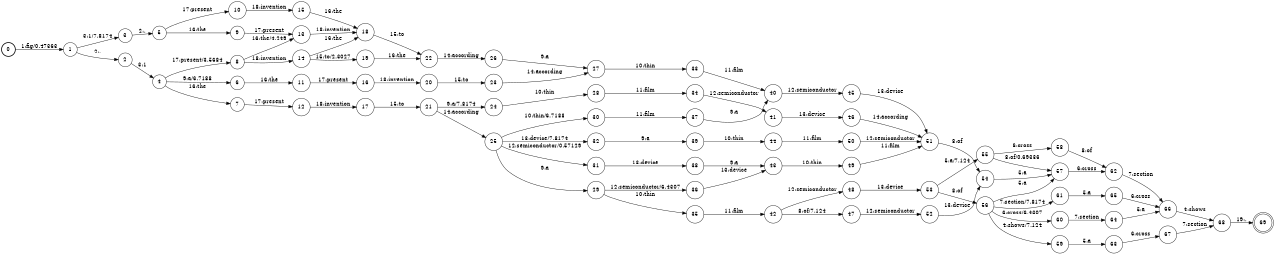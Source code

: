digraph FST {
rankdir = LR;
size = "8.5,11";
label = "";
center = 1;
orientation = Portrait;
ranksep = "0.4";
nodesep = "0.25";
0 [label = "0", shape = circle, style = bold, fontsize = 14]
	0 -> 1 [label = "1:fig/0.47363", fontsize = 14];
1 [label = "1", shape = circle, style = solid, fontsize = 14]
	1 -> 2 [label = "2:.", fontsize = 14];
	1 -> 3 [label = "3:1/7.8174", fontsize = 14];
2 [label = "2", shape = circle, style = solid, fontsize = 14]
	2 -> 4 [label = "3:1", fontsize = 14];
3 [label = "3", shape = circle, style = solid, fontsize = 14]
	3 -> 5 [label = "2:.", fontsize = 14];
4 [label = "4", shape = circle, style = solid, fontsize = 14]
	4 -> 6 [label = "9:a/6.7188", fontsize = 14];
	4 -> 7 [label = "16:the", fontsize = 14];
	4 -> 8 [label = "17:present/3.5684", fontsize = 14];
5 [label = "5", shape = circle, style = solid, fontsize = 14]
	5 -> 9 [label = "16:the", fontsize = 14];
	5 -> 10 [label = "17:present", fontsize = 14];
6 [label = "6", shape = circle, style = solid, fontsize = 14]
	6 -> 11 [label = "16:the", fontsize = 14];
7 [label = "7", shape = circle, style = solid, fontsize = 14]
	7 -> 12 [label = "17:present", fontsize = 14];
8 [label = "8", shape = circle, style = solid, fontsize = 14]
	8 -> 13 [label = "16:the/4.249", fontsize = 14];
	8 -> 14 [label = "18:invention", fontsize = 14];
9 [label = "9", shape = circle, style = solid, fontsize = 14]
	9 -> 13 [label = "17:present", fontsize = 14];
10 [label = "10", shape = circle, style = solid, fontsize = 14]
	10 -> 15 [label = "18:invention", fontsize = 14];
11 [label = "11", shape = circle, style = solid, fontsize = 14]
	11 -> 16 [label = "17:present", fontsize = 14];
12 [label = "12", shape = circle, style = solid, fontsize = 14]
	12 -> 17 [label = "18:invention", fontsize = 14];
13 [label = "13", shape = circle, style = solid, fontsize = 14]
	13 -> 18 [label = "18:invention", fontsize = 14];
14 [label = "14", shape = circle, style = solid, fontsize = 14]
	14 -> 19 [label = "15:to/2.3027", fontsize = 14];
	14 -> 18 [label = "16:the", fontsize = 14];
15 [label = "15", shape = circle, style = solid, fontsize = 14]
	15 -> 18 [label = "16:the", fontsize = 14];
16 [label = "16", shape = circle, style = solid, fontsize = 14]
	16 -> 20 [label = "18:invention", fontsize = 14];
17 [label = "17", shape = circle, style = solid, fontsize = 14]
	17 -> 21 [label = "15:to", fontsize = 14];
18 [label = "18", shape = circle, style = solid, fontsize = 14]
	18 -> 22 [label = "15:to", fontsize = 14];
19 [label = "19", shape = circle, style = solid, fontsize = 14]
	19 -> 22 [label = "16:the", fontsize = 14];
20 [label = "20", shape = circle, style = solid, fontsize = 14]
	20 -> 23 [label = "15:to", fontsize = 14];
21 [label = "21", shape = circle, style = solid, fontsize = 14]
	21 -> 24 [label = "9:a/7.8174", fontsize = 14];
	21 -> 25 [label = "14:according", fontsize = 14];
22 [label = "22", shape = circle, style = solid, fontsize = 14]
	22 -> 26 [label = "14:according", fontsize = 14];
23 [label = "23", shape = circle, style = solid, fontsize = 14]
	23 -> 27 [label = "14:according", fontsize = 14];
24 [label = "24", shape = circle, style = solid, fontsize = 14]
	24 -> 28 [label = "10:thin", fontsize = 14];
25 [label = "25", shape = circle, style = solid, fontsize = 14]
	25 -> 29 [label = "9:a", fontsize = 14];
	25 -> 30 [label = "10:thin/6.7188", fontsize = 14];
	25 -> 31 [label = "12:semiconductor/0.57129", fontsize = 14];
	25 -> 32 [label = "13:device/7.8174", fontsize = 14];
26 [label = "26", shape = circle, style = solid, fontsize = 14]
	26 -> 27 [label = "9:a", fontsize = 14];
27 [label = "27", shape = circle, style = solid, fontsize = 14]
	27 -> 33 [label = "10:thin", fontsize = 14];
28 [label = "28", shape = circle, style = solid, fontsize = 14]
	28 -> 34 [label = "11:film", fontsize = 14];
29 [label = "29", shape = circle, style = solid, fontsize = 14]
	29 -> 35 [label = "10:thin", fontsize = 14];
	29 -> 36 [label = "12:semiconductor/6.4307", fontsize = 14];
30 [label = "30", shape = circle, style = solid, fontsize = 14]
	30 -> 37 [label = "11:film", fontsize = 14];
31 [label = "31", shape = circle, style = solid, fontsize = 14]
	31 -> 38 [label = "13:device", fontsize = 14];
32 [label = "32", shape = circle, style = solid, fontsize = 14]
	32 -> 39 [label = "9:a", fontsize = 14];
33 [label = "33", shape = circle, style = solid, fontsize = 14]
	33 -> 40 [label = "11:film", fontsize = 14];
34 [label = "34", shape = circle, style = solid, fontsize = 14]
	34 -> 41 [label = "12:semiconductor", fontsize = 14];
35 [label = "35", shape = circle, style = solid, fontsize = 14]
	35 -> 42 [label = "11:film", fontsize = 14];
36 [label = "36", shape = circle, style = solid, fontsize = 14]
	36 -> 43 [label = "13:device", fontsize = 14];
37 [label = "37", shape = circle, style = solid, fontsize = 14]
	37 -> 40 [label = "9:a", fontsize = 14];
38 [label = "38", shape = circle, style = solid, fontsize = 14]
	38 -> 43 [label = "9:a", fontsize = 14];
39 [label = "39", shape = circle, style = solid, fontsize = 14]
	39 -> 44 [label = "10:thin", fontsize = 14];
40 [label = "40", shape = circle, style = solid, fontsize = 14]
	40 -> 45 [label = "12:semiconductor", fontsize = 14];
41 [label = "41", shape = circle, style = solid, fontsize = 14]
	41 -> 46 [label = "13:device", fontsize = 14];
42 [label = "42", shape = circle, style = solid, fontsize = 14]
	42 -> 47 [label = "8:of/7.124", fontsize = 14];
	42 -> 48 [label = "12:semiconductor", fontsize = 14];
43 [label = "43", shape = circle, style = solid, fontsize = 14]
	43 -> 49 [label = "10:thin", fontsize = 14];
44 [label = "44", shape = circle, style = solid, fontsize = 14]
	44 -> 50 [label = "11:film", fontsize = 14];
45 [label = "45", shape = circle, style = solid, fontsize = 14]
	45 -> 51 [label = "13:device", fontsize = 14];
46 [label = "46", shape = circle, style = solid, fontsize = 14]
	46 -> 51 [label = "14:according", fontsize = 14];
47 [label = "47", shape = circle, style = solid, fontsize = 14]
	47 -> 52 [label = "12:semiconductor", fontsize = 14];
48 [label = "48", shape = circle, style = solid, fontsize = 14]
	48 -> 53 [label = "13:device", fontsize = 14];
49 [label = "49", shape = circle, style = solid, fontsize = 14]
	49 -> 51 [label = "11:film", fontsize = 14];
50 [label = "50", shape = circle, style = solid, fontsize = 14]
	50 -> 51 [label = "12:semiconductor", fontsize = 14];
51 [label = "51", shape = circle, style = solid, fontsize = 14]
	51 -> 54 [label = "8:of", fontsize = 14];
52 [label = "52", shape = circle, style = solid, fontsize = 14]
	52 -> 54 [label = "13:device", fontsize = 14];
53 [label = "53", shape = circle, style = solid, fontsize = 14]
	53 -> 56 [label = "8:of", fontsize = 14];
	53 -> 55 [label = "5:a/7.124", fontsize = 14];
54 [label = "54", shape = circle, style = solid, fontsize = 14]
	54 -> 57 [label = "5:a", fontsize = 14];
55 [label = "55", shape = circle, style = solid, fontsize = 14]
	55 -> 58 [label = "6:cross", fontsize = 14];
	55 -> 57 [label = "8:of/0.69336", fontsize = 14];
56 [label = "56", shape = circle, style = solid, fontsize = 14]
	56 -> 59 [label = "4:shows/7.124", fontsize = 14];
	56 -> 60 [label = "6:cross/6.4307", fontsize = 14];
	56 -> 61 [label = "7:section/7.8174", fontsize = 14];
	56 -> 57 [label = "5:a", fontsize = 14];
57 [label = "57", shape = circle, style = solid, fontsize = 14]
	57 -> 62 [label = "6:cross", fontsize = 14];
58 [label = "58", shape = circle, style = solid, fontsize = 14]
	58 -> 62 [label = "8:of", fontsize = 14];
59 [label = "59", shape = circle, style = solid, fontsize = 14]
	59 -> 63 [label = "5:a", fontsize = 14];
60 [label = "60", shape = circle, style = solid, fontsize = 14]
	60 -> 64 [label = "7:section", fontsize = 14];
61 [label = "61", shape = circle, style = solid, fontsize = 14]
	61 -> 65 [label = "5:a", fontsize = 14];
62 [label = "62", shape = circle, style = solid, fontsize = 14]
	62 -> 66 [label = "7:section", fontsize = 14];
63 [label = "63", shape = circle, style = solid, fontsize = 14]
	63 -> 67 [label = "6:cross", fontsize = 14];
64 [label = "64", shape = circle, style = solid, fontsize = 14]
	64 -> 66 [label = "5:a", fontsize = 14];
65 [label = "65", shape = circle, style = solid, fontsize = 14]
	65 -> 66 [label = "6:cross", fontsize = 14];
66 [label = "66", shape = circle, style = solid, fontsize = 14]
	66 -> 68 [label = "4:shows", fontsize = 14];
67 [label = "67", shape = circle, style = solid, fontsize = 14]
	67 -> 68 [label = "7:section", fontsize = 14];
68 [label = "68", shape = circle, style = solid, fontsize = 14]
	68 -> 69 [label = "19:.", fontsize = 14];
69 [label = "69", shape = doublecircle, style = solid, fontsize = 14]
}
